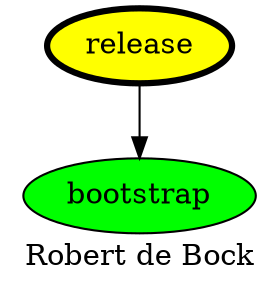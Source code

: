 digraph PhiloDilemma {
  label = "Robert de Bock" ;
  overlap=false
  {
    bootstrap [fillcolor=green style=filled]
    release [fillcolor=yellow style=filled penwidth=3]
  }
  release -> bootstrap
}
